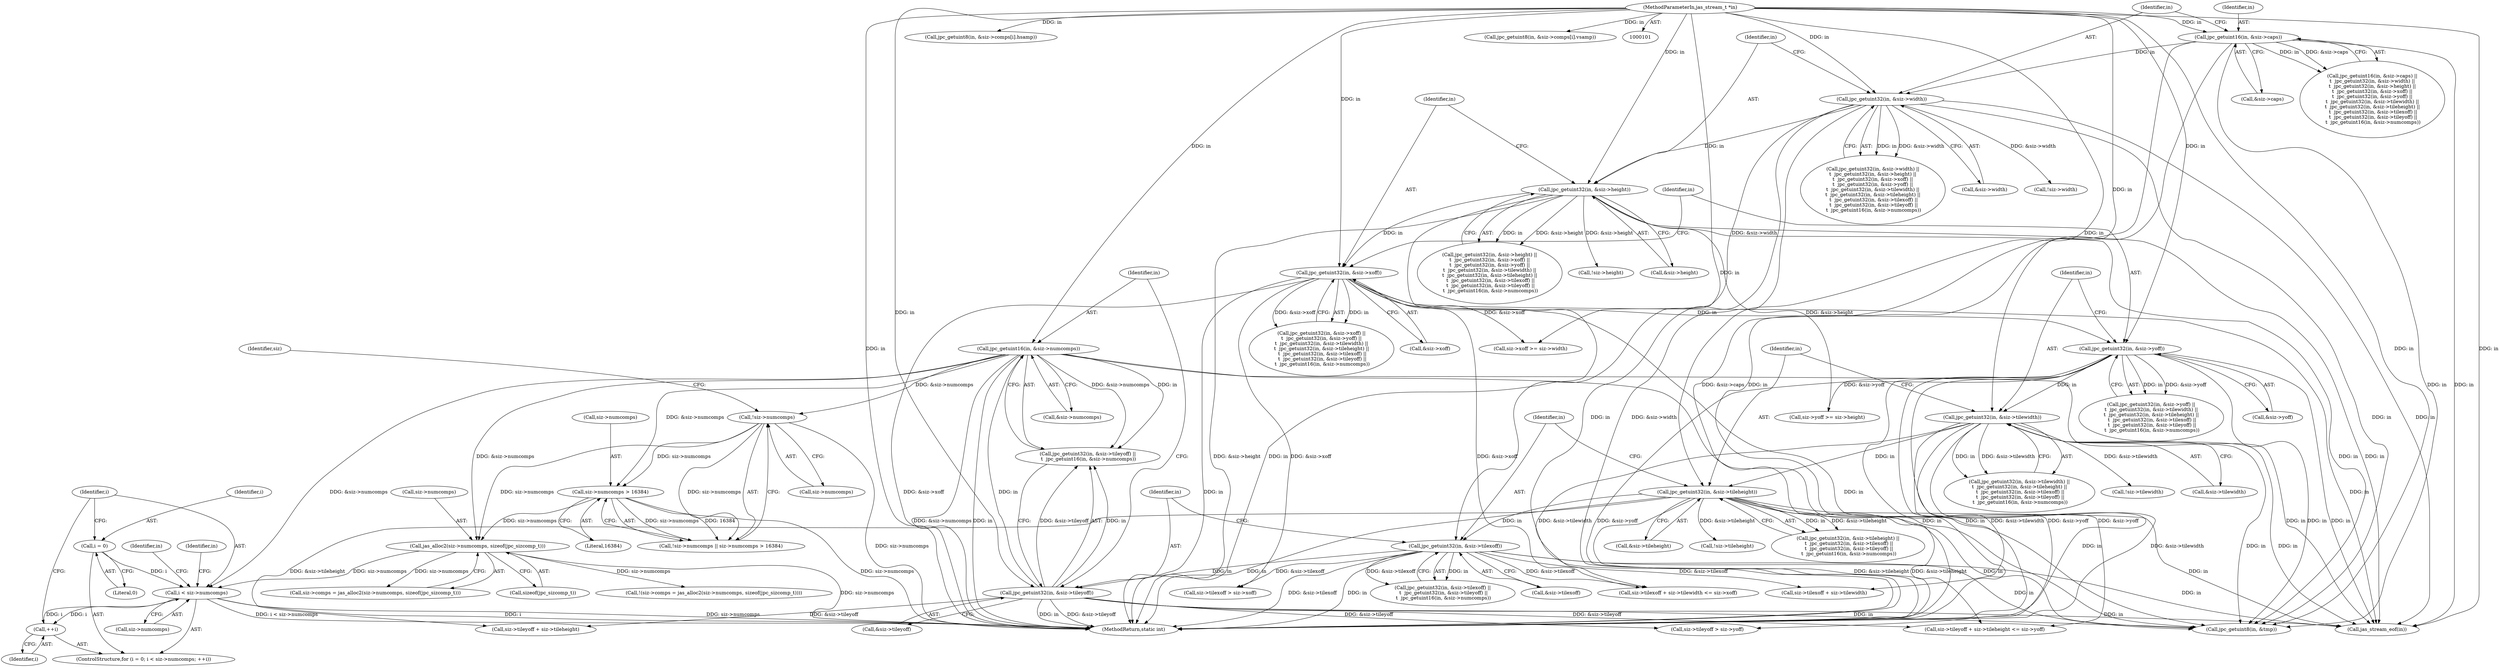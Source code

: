 digraph "0_jasper_f7038068550fba0e41e1d0c355787f1dcd5bf330@pointer" {
"1000330" [label="(Call,i < siz->numcomps)"];
"1000335" [label="(Call,++i)"];
"1000330" [label="(Call,i < siz->numcomps)"];
"1000327" [label="(Call,i = 0)"];
"1000318" [label="(Call,jas_alloc2(siz->numcomps, sizeof(jpc_sizcomp_t)))"];
"1000227" [label="(Call,!siz->numcomps)"];
"1000189" [label="(Call,jpc_getuint16(in, &siz->numcomps))"];
"1000183" [label="(Call,jpc_getuint32(in, &siz->tileyoff))"];
"1000176" [label="(Call,jpc_getuint32(in, &siz->tilexoff))"];
"1000169" [label="(Call,jpc_getuint32(in, &siz->tileheight))"];
"1000162" [label="(Call,jpc_getuint32(in, &siz->tilewidth))"];
"1000155" [label="(Call,jpc_getuint32(in, &siz->yoff))"];
"1000148" [label="(Call,jpc_getuint32(in, &siz->xoff))"];
"1000141" [label="(Call,jpc_getuint32(in, &siz->height))"];
"1000134" [label="(Call,jpc_getuint32(in, &siz->width))"];
"1000127" [label="(Call,jpc_getuint16(in, &siz->caps))"];
"1000104" [label="(MethodParameterIn,jas_stream_t *in)"];
"1000231" [label="(Call,siz->numcomps > 16384)"];
"1000169" [label="(Call,jpc_getuint32(in, &siz->tileheight))"];
"1000157" [label="(Call,&siz->yoff)"];
"1000457" [label="(Identifier,in)"];
"1000190" [label="(Identifier,in)"];
"1000273" [label="(Call,siz->tilexoff + siz->tilewidth <= siz->xoff)"];
"1000170" [label="(Identifier,in)"];
"1000241" [label="(Call,siz->xoff >= siz->width)"];
"1000331" [label="(Identifier,i)"];
"1000136" [label="(Call,&siz->width)"];
"1000127" [label="(Call,jpc_getuint16(in, &siz->caps))"];
"1000326" [label="(ControlStructure,for (i = 0; i < siz->numcomps; ++i))"];
"1000155" [label="(Call,jpc_getuint32(in, &siz->yoff))"];
"1000335" [label="(Call,++i)"];
"1000183" [label="(Call,jpc_getuint32(in, &siz->tileyoff))"];
"1000266" [label="(Call,siz->tilexoff > siz->xoff)"];
"1000148" [label="(Call,jpc_getuint32(in, &siz->xoff))"];
"1000126" [label="(Call,jpc_getuint16(in, &siz->caps) ||\n\t  jpc_getuint32(in, &siz->width) ||\n\t  jpc_getuint32(in, &siz->height) ||\n\t  jpc_getuint32(in, &siz->xoff) ||\n\t  jpc_getuint32(in, &siz->yoff) ||\n\t  jpc_getuint32(in, &siz->tilewidth) ||\n\t  jpc_getuint32(in, &siz->tileheight) ||\n \t  jpc_getuint32(in, &siz->tilexoff) ||\n \t  jpc_getuint32(in, &siz->tileyoff) ||\n \t  jpc_getuint16(in, &siz->numcomps))"];
"1000178" [label="(Call,&siz->tilexoff)"];
"1000129" [label="(Call,&siz->caps)"];
"1000199" [label="(Call,!siz->width)"];
"1000184" [label="(Identifier,in)"];
"1000345" [label="(Call,jpc_getuint8(in, &siz->comps[i].hsamp))"];
"1000142" [label="(Identifier,in)"];
"1000235" [label="(Literal,16384)"];
"1000318" [label="(Call,jas_alloc2(siz->numcomps, sizeof(jpc_sizcomp_t)))"];
"1000340" [label="(Call,jpc_getuint8(in, &tmp))"];
"1000329" [label="(Literal,0)"];
"1000456" [label="(Call,jas_stream_eof(in))"];
"1000327" [label="(Call,i = 0)"];
"1000226" [label="(Call,!siz->numcomps || siz->numcomps > 16384)"];
"1000298" [label="(Call,siz->tileyoff + siz->tileheight)"];
"1000231" [label="(Call,siz->numcomps > 16384)"];
"1000322" [label="(Call,sizeof(jpc_sizcomp_t))"];
"1000341" [label="(Identifier,in)"];
"1000336" [label="(Identifier,i)"];
"1000228" [label="(Call,siz->numcomps)"];
"1000185" [label="(Call,&siz->tileyoff)"];
"1000133" [label="(Call,jpc_getuint32(in, &siz->width) ||\n\t  jpc_getuint32(in, &siz->height) ||\n\t  jpc_getuint32(in, &siz->xoff) ||\n\t  jpc_getuint32(in, &siz->yoff) ||\n\t  jpc_getuint32(in, &siz->tilewidth) ||\n\t  jpc_getuint32(in, &siz->tileheight) ||\n \t  jpc_getuint32(in, &siz->tilexoff) ||\n \t  jpc_getuint32(in, &siz->tileyoff) ||\n \t  jpc_getuint16(in, &siz->numcomps))"];
"1000274" [label="(Call,siz->tilexoff + siz->tilewidth)"];
"1000330" [label="(Call,i < siz->numcomps)"];
"1000162" [label="(Call,jpc_getuint32(in, &siz->tilewidth))"];
"1000134" [label="(Call,jpc_getuint32(in, &siz->width))"];
"1000189" [label="(Call,jpc_getuint16(in, &siz->numcomps))"];
"1000176" [label="(Call,jpc_getuint32(in, &siz->tilexoff))"];
"1000328" [label="(Identifier,i)"];
"1000217" [label="(Call,!siz->tileheight)"];
"1000149" [label="(Identifier,in)"];
"1000227" [label="(Call,!siz->numcomps)"];
"1000140" [label="(Call,jpc_getuint32(in, &siz->height) ||\n\t  jpc_getuint32(in, &siz->xoff) ||\n\t  jpc_getuint32(in, &siz->yoff) ||\n\t  jpc_getuint32(in, &siz->tilewidth) ||\n\t  jpc_getuint32(in, &siz->tileheight) ||\n \t  jpc_getuint32(in, &siz->tilexoff) ||\n \t  jpc_getuint32(in, &siz->tileyoff) ||\n \t  jpc_getuint16(in, &siz->numcomps))"];
"1000203" [label="(Call,!siz->height)"];
"1000290" [label="(Call,siz->tileyoff > siz->yoff)"];
"1000135" [label="(Identifier,in)"];
"1000128" [label="(Identifier,in)"];
"1000104" [label="(MethodParameterIn,jas_stream_t *in)"];
"1000141" [label="(Call,jpc_getuint32(in, &siz->height))"];
"1000171" [label="(Call,&siz->tileheight)"];
"1000164" [label="(Call,&siz->tilewidth)"];
"1000161" [label="(Call,jpc_getuint32(in, &siz->tilewidth) ||\n\t  jpc_getuint32(in, &siz->tileheight) ||\n \t  jpc_getuint32(in, &siz->tilexoff) ||\n \t  jpc_getuint32(in, &siz->tileyoff) ||\n \t  jpc_getuint16(in, &siz->numcomps))"];
"1000163" [label="(Identifier,in)"];
"1000143" [label="(Call,&siz->height)"];
"1000182" [label="(Call,jpc_getuint32(in, &siz->tileyoff) ||\n \t  jpc_getuint16(in, &siz->numcomps))"];
"1000150" [label="(Call,&siz->xoff)"];
"1000253" [label="(Call,siz->yoff >= siz->height)"];
"1000156" [label="(Identifier,in)"];
"1000232" [label="(Call,siz->numcomps)"];
"1000332" [label="(Call,siz->numcomps)"];
"1000319" [label="(Call,siz->numcomps)"];
"1000191" [label="(Call,&siz->numcomps)"];
"1000475" [label="(MethodReturn,static int)"];
"1000297" [label="(Call,siz->tileyoff + siz->tileheight <= siz->yoff)"];
"1000177" [label="(Identifier,in)"];
"1000147" [label="(Call,jpc_getuint32(in, &siz->xoff) ||\n\t  jpc_getuint32(in, &siz->yoff) ||\n\t  jpc_getuint32(in, &siz->tilewidth) ||\n\t  jpc_getuint32(in, &siz->tileheight) ||\n \t  jpc_getuint32(in, &siz->tilexoff) ||\n \t  jpc_getuint32(in, &siz->tileyoff) ||\n \t  jpc_getuint16(in, &siz->numcomps))"];
"1000175" [label="(Call,jpc_getuint32(in, &siz->tilexoff) ||\n \t  jpc_getuint32(in, &siz->tileyoff) ||\n \t  jpc_getuint16(in, &siz->numcomps))"];
"1000314" [label="(Call,siz->comps = jas_alloc2(siz->numcomps, sizeof(jpc_sizcomp_t)))"];
"1000313" [label="(Call,!(siz->comps = jas_alloc2(siz->numcomps, sizeof(jpc_sizcomp_t))))"];
"1000355" [label="(Call,jpc_getuint8(in, &siz->comps[i].vsamp))"];
"1000213" [label="(Call,!siz->tilewidth)"];
"1000154" [label="(Call,jpc_getuint32(in, &siz->yoff) ||\n\t  jpc_getuint32(in, &siz->tilewidth) ||\n\t  jpc_getuint32(in, &siz->tileheight) ||\n \t  jpc_getuint32(in, &siz->tilexoff) ||\n \t  jpc_getuint32(in, &siz->tileyoff) ||\n \t  jpc_getuint16(in, &siz->numcomps))"];
"1000233" [label="(Identifier,siz)"];
"1000168" [label="(Call,jpc_getuint32(in, &siz->tileheight) ||\n \t  jpc_getuint32(in, &siz->tilexoff) ||\n \t  jpc_getuint32(in, &siz->tileyoff) ||\n \t  jpc_getuint16(in, &siz->numcomps))"];
"1000330" -> "1000326"  [label="AST: "];
"1000330" -> "1000332"  [label="CFG: "];
"1000331" -> "1000330"  [label="AST: "];
"1000332" -> "1000330"  [label="AST: "];
"1000341" -> "1000330"  [label="CFG: "];
"1000457" -> "1000330"  [label="CFG: "];
"1000330" -> "1000475"  [label="DDG: i"];
"1000330" -> "1000475"  [label="DDG: siz->numcomps"];
"1000330" -> "1000475"  [label="DDG: i < siz->numcomps"];
"1000335" -> "1000330"  [label="DDG: i"];
"1000327" -> "1000330"  [label="DDG: i"];
"1000318" -> "1000330"  [label="DDG: siz->numcomps"];
"1000189" -> "1000330"  [label="DDG: &siz->numcomps"];
"1000330" -> "1000335"  [label="DDG: i"];
"1000335" -> "1000326"  [label="AST: "];
"1000335" -> "1000336"  [label="CFG: "];
"1000336" -> "1000335"  [label="AST: "];
"1000331" -> "1000335"  [label="CFG: "];
"1000327" -> "1000326"  [label="AST: "];
"1000327" -> "1000329"  [label="CFG: "];
"1000328" -> "1000327"  [label="AST: "];
"1000329" -> "1000327"  [label="AST: "];
"1000331" -> "1000327"  [label="CFG: "];
"1000318" -> "1000314"  [label="AST: "];
"1000318" -> "1000322"  [label="CFG: "];
"1000319" -> "1000318"  [label="AST: "];
"1000322" -> "1000318"  [label="AST: "];
"1000314" -> "1000318"  [label="CFG: "];
"1000318" -> "1000475"  [label="DDG: siz->numcomps"];
"1000318" -> "1000313"  [label="DDG: siz->numcomps"];
"1000318" -> "1000314"  [label="DDG: siz->numcomps"];
"1000227" -> "1000318"  [label="DDG: siz->numcomps"];
"1000189" -> "1000318"  [label="DDG: &siz->numcomps"];
"1000231" -> "1000318"  [label="DDG: siz->numcomps"];
"1000227" -> "1000226"  [label="AST: "];
"1000227" -> "1000228"  [label="CFG: "];
"1000228" -> "1000227"  [label="AST: "];
"1000233" -> "1000227"  [label="CFG: "];
"1000226" -> "1000227"  [label="CFG: "];
"1000227" -> "1000475"  [label="DDG: siz->numcomps"];
"1000227" -> "1000226"  [label="DDG: siz->numcomps"];
"1000189" -> "1000227"  [label="DDG: &siz->numcomps"];
"1000227" -> "1000231"  [label="DDG: siz->numcomps"];
"1000189" -> "1000182"  [label="AST: "];
"1000189" -> "1000191"  [label="CFG: "];
"1000190" -> "1000189"  [label="AST: "];
"1000191" -> "1000189"  [label="AST: "];
"1000182" -> "1000189"  [label="CFG: "];
"1000189" -> "1000475"  [label="DDG: in"];
"1000189" -> "1000475"  [label="DDG: &siz->numcomps"];
"1000189" -> "1000182"  [label="DDG: in"];
"1000189" -> "1000182"  [label="DDG: &siz->numcomps"];
"1000183" -> "1000189"  [label="DDG: in"];
"1000104" -> "1000189"  [label="DDG: in"];
"1000189" -> "1000231"  [label="DDG: &siz->numcomps"];
"1000189" -> "1000340"  [label="DDG: in"];
"1000189" -> "1000456"  [label="DDG: in"];
"1000183" -> "1000182"  [label="AST: "];
"1000183" -> "1000185"  [label="CFG: "];
"1000184" -> "1000183"  [label="AST: "];
"1000185" -> "1000183"  [label="AST: "];
"1000190" -> "1000183"  [label="CFG: "];
"1000182" -> "1000183"  [label="CFG: "];
"1000183" -> "1000475"  [label="DDG: &siz->tileyoff"];
"1000183" -> "1000475"  [label="DDG: in"];
"1000183" -> "1000182"  [label="DDG: in"];
"1000183" -> "1000182"  [label="DDG: &siz->tileyoff"];
"1000176" -> "1000183"  [label="DDG: in"];
"1000104" -> "1000183"  [label="DDG: in"];
"1000183" -> "1000290"  [label="DDG: &siz->tileyoff"];
"1000183" -> "1000297"  [label="DDG: &siz->tileyoff"];
"1000183" -> "1000298"  [label="DDG: &siz->tileyoff"];
"1000183" -> "1000340"  [label="DDG: in"];
"1000183" -> "1000456"  [label="DDG: in"];
"1000176" -> "1000175"  [label="AST: "];
"1000176" -> "1000178"  [label="CFG: "];
"1000177" -> "1000176"  [label="AST: "];
"1000178" -> "1000176"  [label="AST: "];
"1000184" -> "1000176"  [label="CFG: "];
"1000175" -> "1000176"  [label="CFG: "];
"1000176" -> "1000475"  [label="DDG: &siz->tilexoff"];
"1000176" -> "1000475"  [label="DDG: in"];
"1000176" -> "1000175"  [label="DDG: in"];
"1000176" -> "1000175"  [label="DDG: &siz->tilexoff"];
"1000169" -> "1000176"  [label="DDG: in"];
"1000104" -> "1000176"  [label="DDG: in"];
"1000176" -> "1000266"  [label="DDG: &siz->tilexoff"];
"1000176" -> "1000273"  [label="DDG: &siz->tilexoff"];
"1000176" -> "1000274"  [label="DDG: &siz->tilexoff"];
"1000176" -> "1000340"  [label="DDG: in"];
"1000176" -> "1000456"  [label="DDG: in"];
"1000169" -> "1000168"  [label="AST: "];
"1000169" -> "1000171"  [label="CFG: "];
"1000170" -> "1000169"  [label="AST: "];
"1000171" -> "1000169"  [label="AST: "];
"1000177" -> "1000169"  [label="CFG: "];
"1000168" -> "1000169"  [label="CFG: "];
"1000169" -> "1000475"  [label="DDG: &siz->tileheight"];
"1000169" -> "1000475"  [label="DDG: in"];
"1000169" -> "1000168"  [label="DDG: in"];
"1000169" -> "1000168"  [label="DDG: &siz->tileheight"];
"1000162" -> "1000169"  [label="DDG: in"];
"1000104" -> "1000169"  [label="DDG: in"];
"1000169" -> "1000217"  [label="DDG: &siz->tileheight"];
"1000169" -> "1000297"  [label="DDG: &siz->tileheight"];
"1000169" -> "1000298"  [label="DDG: &siz->tileheight"];
"1000169" -> "1000340"  [label="DDG: in"];
"1000169" -> "1000456"  [label="DDG: in"];
"1000162" -> "1000161"  [label="AST: "];
"1000162" -> "1000164"  [label="CFG: "];
"1000163" -> "1000162"  [label="AST: "];
"1000164" -> "1000162"  [label="AST: "];
"1000170" -> "1000162"  [label="CFG: "];
"1000161" -> "1000162"  [label="CFG: "];
"1000162" -> "1000475"  [label="DDG: &siz->tilewidth"];
"1000162" -> "1000475"  [label="DDG: in"];
"1000162" -> "1000161"  [label="DDG: in"];
"1000162" -> "1000161"  [label="DDG: &siz->tilewidth"];
"1000155" -> "1000162"  [label="DDG: in"];
"1000104" -> "1000162"  [label="DDG: in"];
"1000162" -> "1000213"  [label="DDG: &siz->tilewidth"];
"1000162" -> "1000273"  [label="DDG: &siz->tilewidth"];
"1000162" -> "1000274"  [label="DDG: &siz->tilewidth"];
"1000162" -> "1000340"  [label="DDG: in"];
"1000162" -> "1000456"  [label="DDG: in"];
"1000155" -> "1000154"  [label="AST: "];
"1000155" -> "1000157"  [label="CFG: "];
"1000156" -> "1000155"  [label="AST: "];
"1000157" -> "1000155"  [label="AST: "];
"1000163" -> "1000155"  [label="CFG: "];
"1000154" -> "1000155"  [label="CFG: "];
"1000155" -> "1000475"  [label="DDG: &siz->yoff"];
"1000155" -> "1000475"  [label="DDG: in"];
"1000155" -> "1000154"  [label="DDG: in"];
"1000155" -> "1000154"  [label="DDG: &siz->yoff"];
"1000148" -> "1000155"  [label="DDG: in"];
"1000104" -> "1000155"  [label="DDG: in"];
"1000155" -> "1000253"  [label="DDG: &siz->yoff"];
"1000155" -> "1000290"  [label="DDG: &siz->yoff"];
"1000155" -> "1000297"  [label="DDG: &siz->yoff"];
"1000155" -> "1000340"  [label="DDG: in"];
"1000155" -> "1000456"  [label="DDG: in"];
"1000148" -> "1000147"  [label="AST: "];
"1000148" -> "1000150"  [label="CFG: "];
"1000149" -> "1000148"  [label="AST: "];
"1000150" -> "1000148"  [label="AST: "];
"1000156" -> "1000148"  [label="CFG: "];
"1000147" -> "1000148"  [label="CFG: "];
"1000148" -> "1000475"  [label="DDG: in"];
"1000148" -> "1000475"  [label="DDG: &siz->xoff"];
"1000148" -> "1000147"  [label="DDG: in"];
"1000148" -> "1000147"  [label="DDG: &siz->xoff"];
"1000141" -> "1000148"  [label="DDG: in"];
"1000104" -> "1000148"  [label="DDG: in"];
"1000148" -> "1000241"  [label="DDG: &siz->xoff"];
"1000148" -> "1000266"  [label="DDG: &siz->xoff"];
"1000148" -> "1000273"  [label="DDG: &siz->xoff"];
"1000148" -> "1000340"  [label="DDG: in"];
"1000148" -> "1000456"  [label="DDG: in"];
"1000141" -> "1000140"  [label="AST: "];
"1000141" -> "1000143"  [label="CFG: "];
"1000142" -> "1000141"  [label="AST: "];
"1000143" -> "1000141"  [label="AST: "];
"1000149" -> "1000141"  [label="CFG: "];
"1000140" -> "1000141"  [label="CFG: "];
"1000141" -> "1000475"  [label="DDG: in"];
"1000141" -> "1000475"  [label="DDG: &siz->height"];
"1000141" -> "1000140"  [label="DDG: in"];
"1000141" -> "1000140"  [label="DDG: &siz->height"];
"1000134" -> "1000141"  [label="DDG: in"];
"1000104" -> "1000141"  [label="DDG: in"];
"1000141" -> "1000203"  [label="DDG: &siz->height"];
"1000141" -> "1000253"  [label="DDG: &siz->height"];
"1000141" -> "1000340"  [label="DDG: in"];
"1000141" -> "1000456"  [label="DDG: in"];
"1000134" -> "1000133"  [label="AST: "];
"1000134" -> "1000136"  [label="CFG: "];
"1000135" -> "1000134"  [label="AST: "];
"1000136" -> "1000134"  [label="AST: "];
"1000142" -> "1000134"  [label="CFG: "];
"1000133" -> "1000134"  [label="CFG: "];
"1000134" -> "1000475"  [label="DDG: in"];
"1000134" -> "1000475"  [label="DDG: &siz->width"];
"1000134" -> "1000133"  [label="DDG: in"];
"1000134" -> "1000133"  [label="DDG: &siz->width"];
"1000127" -> "1000134"  [label="DDG: in"];
"1000104" -> "1000134"  [label="DDG: in"];
"1000134" -> "1000199"  [label="DDG: &siz->width"];
"1000134" -> "1000241"  [label="DDG: &siz->width"];
"1000134" -> "1000340"  [label="DDG: in"];
"1000134" -> "1000456"  [label="DDG: in"];
"1000127" -> "1000126"  [label="AST: "];
"1000127" -> "1000129"  [label="CFG: "];
"1000128" -> "1000127"  [label="AST: "];
"1000129" -> "1000127"  [label="AST: "];
"1000135" -> "1000127"  [label="CFG: "];
"1000126" -> "1000127"  [label="CFG: "];
"1000127" -> "1000475"  [label="DDG: &siz->caps"];
"1000127" -> "1000475"  [label="DDG: in"];
"1000127" -> "1000126"  [label="DDG: in"];
"1000127" -> "1000126"  [label="DDG: &siz->caps"];
"1000104" -> "1000127"  [label="DDG: in"];
"1000127" -> "1000340"  [label="DDG: in"];
"1000127" -> "1000456"  [label="DDG: in"];
"1000104" -> "1000101"  [label="AST: "];
"1000104" -> "1000475"  [label="DDG: in"];
"1000104" -> "1000340"  [label="DDG: in"];
"1000104" -> "1000345"  [label="DDG: in"];
"1000104" -> "1000355"  [label="DDG: in"];
"1000104" -> "1000456"  [label="DDG: in"];
"1000231" -> "1000226"  [label="AST: "];
"1000231" -> "1000235"  [label="CFG: "];
"1000232" -> "1000231"  [label="AST: "];
"1000235" -> "1000231"  [label="AST: "];
"1000226" -> "1000231"  [label="CFG: "];
"1000231" -> "1000475"  [label="DDG: siz->numcomps"];
"1000231" -> "1000226"  [label="DDG: siz->numcomps"];
"1000231" -> "1000226"  [label="DDG: 16384"];
}
